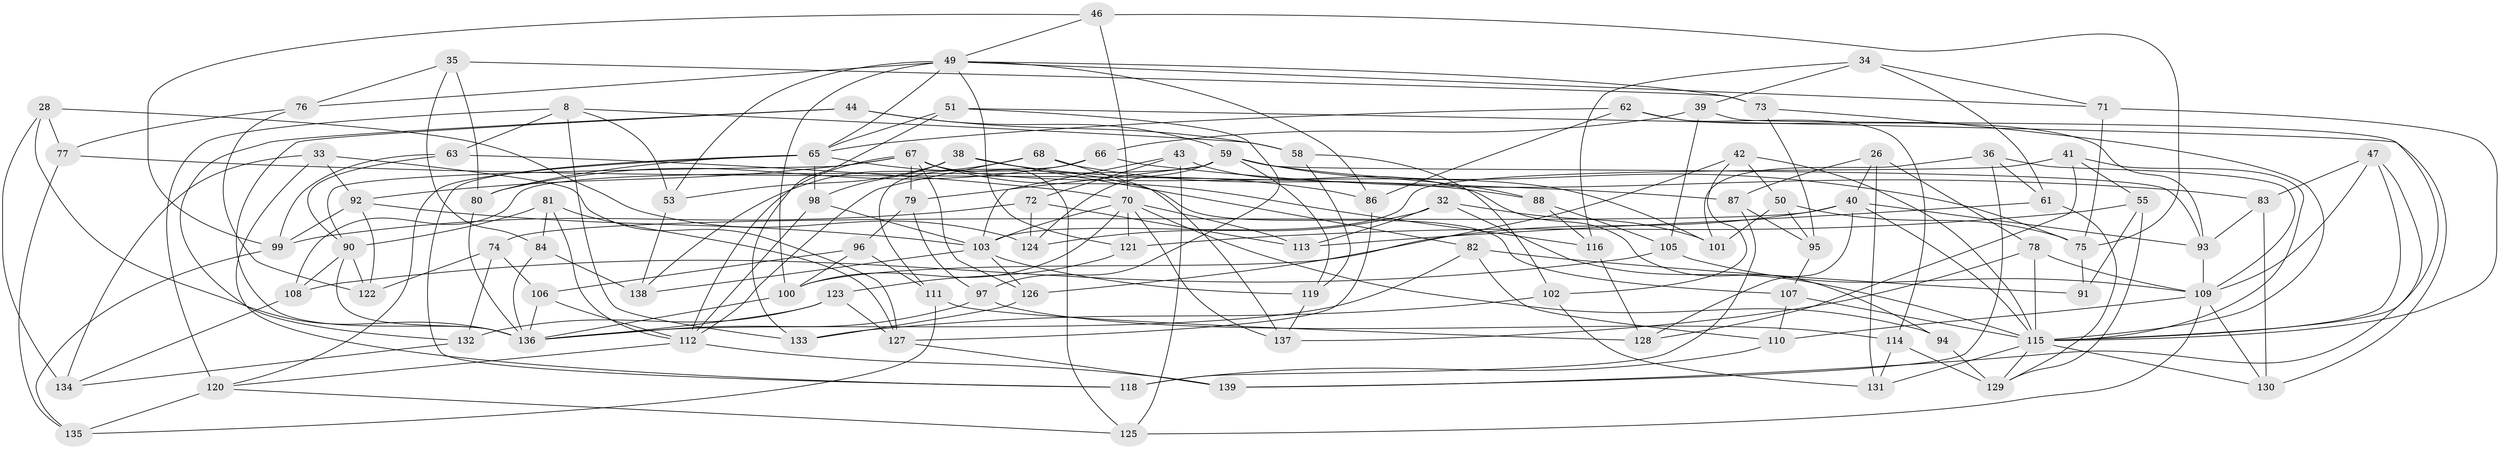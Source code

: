 // original degree distribution, {4: 1.0}
// Generated by graph-tools (version 1.1) at 2025/02/03/04/25 22:02:09]
// undirected, 97 vertices, 223 edges
graph export_dot {
graph [start="1"]
  node [color=gray90,style=filled];
  8 [super="+6"];
  26;
  28;
  32;
  33;
  34;
  35;
  36;
  38;
  39;
  40 [super="+9+12"];
  41;
  42;
  43;
  44;
  46;
  47;
  49 [super="+22+25"];
  50;
  51;
  53;
  55;
  58;
  59 [super="+21+45"];
  61;
  62;
  63;
  65 [super="+5+37"];
  66;
  67 [super="+16+60"];
  68;
  70 [super="+48"];
  71;
  72;
  73;
  74;
  75 [super="+23"];
  76;
  77;
  78;
  79;
  80;
  81;
  82;
  83;
  84;
  86;
  87;
  88;
  90 [super="+29"];
  91;
  92 [super="+52"];
  93 [super="+69"];
  94;
  95;
  96;
  97 [super="+89"];
  98;
  99 [super="+3"];
  100 [super="+30"];
  101;
  102;
  103 [super="+24+85"];
  105;
  106;
  107;
  108;
  109 [super="+14+18"];
  110;
  111;
  112 [super="+13+54"];
  113;
  114;
  115 [super="+104+56"];
  116;
  118;
  119;
  120 [super="+2"];
  121;
  122;
  123;
  124;
  125;
  126;
  127 [super="+31"];
  128;
  129 [super="+4"];
  130;
  131;
  132;
  133;
  134;
  135;
  136 [super="+1+117+15+64"];
  137;
  138;
  139 [super="+11"];
  8 -- 120 [weight=2];
  8 -- 133;
  8 -- 63;
  8 -- 58;
  8 -- 53;
  26 -- 87;
  26 -- 131;
  26 -- 78;
  26 -- 40;
  28 -- 77;
  28 -- 124;
  28 -- 134;
  28 -- 136;
  32 -- 124;
  32 -- 113;
  32 -- 101;
  32 -- 115;
  33 -- 92;
  33 -- 134;
  33 -- 127;
  33 -- 118;
  34 -- 61;
  34 -- 116;
  34 -- 71;
  34 -- 39;
  35 -- 76;
  35 -- 84;
  35 -- 80;
  35 -- 73;
  36 -- 101;
  36 -- 61;
  36 -- 139;
  36 -- 109;
  38 -- 82;
  38 -- 86;
  38 -- 98;
  38 -- 53;
  39 -- 66;
  39 -- 105;
  39 -- 115;
  40 -- 128;
  40 -- 93 [weight=2];
  40 -- 74;
  40 -- 115 [weight=2];
  40 -- 100;
  41 -- 115;
  41 -- 55;
  41 -- 128;
  41 -- 103;
  42 -- 102;
  42 -- 50;
  42 -- 126;
  42 -- 115;
  43 -- 125;
  43 -- 103;
  43 -- 94;
  43 -- 72;
  44 -- 132;
  44 -- 58;
  44 -- 136;
  44 -- 59;
  46 -- 75;
  46 -- 99;
  46 -- 70;
  46 -- 49;
  47 -- 83;
  47 -- 139;
  47 -- 109;
  47 -- 115;
  49 -- 65;
  49 -- 73;
  49 -- 53;
  49 -- 121;
  49 -- 76;
  49 -- 100 [weight=2];
  49 -- 86;
  49 -- 71;
  50 -- 75;
  50 -- 95;
  50 -- 101;
  51 -- 130;
  51 -- 97;
  51 -- 133;
  51 -- 65;
  53 -- 138;
  55 -- 121;
  55 -- 91;
  55 -- 129;
  58 -- 119;
  58 -- 102;
  59 -- 79;
  59 -- 75;
  59 -- 108;
  59 -- 93;
  59 -- 119;
  59 -- 88;
  59 -- 124;
  61 -- 113;
  61 -- 129;
  62 -- 86;
  62 -- 93;
  62 -- 114;
  62 -- 65;
  63 -- 99;
  63 -- 70;
  63 -- 90;
  65 -- 80;
  65 -- 98;
  65 -- 107;
  65 -- 120;
  65 -- 118;
  66 -- 111;
  66 -- 80;
  66 -- 83;
  67 -- 116;
  67 -- 101;
  67 -- 125;
  67 -- 126;
  67 -- 79;
  67 -- 112;
  67 -- 92;
  67 -- 90;
  68 -- 88;
  68 -- 137;
  68 -- 138;
  68 -- 112;
  70 -- 137;
  70 -- 113;
  70 -- 94;
  70 -- 121;
  70 -- 103;
  70 -- 100;
  71 -- 115;
  71 -- 75;
  72 -- 124;
  72 -- 113;
  72 -- 99;
  73 -- 95;
  73 -- 115;
  74 -- 106;
  74 -- 122;
  74 -- 132;
  75 -- 91 [weight=2];
  76 -- 77;
  76 -- 122;
  77 -- 135;
  77 -- 87;
  78 -- 137;
  78 -- 109;
  78 -- 115;
  79 -- 96;
  79 -- 97;
  80 -- 136;
  81 -- 112;
  81 -- 84;
  81 -- 127;
  81 -- 90;
  82 -- 110;
  82 -- 91;
  82 -- 136;
  83 -- 93;
  83 -- 130;
  84 -- 138;
  84 -- 136;
  86 -- 127;
  87 -- 95;
  87 -- 118;
  88 -- 116;
  88 -- 105;
  90 -- 122;
  90 -- 108;
  90 -- 136 [weight=3];
  92 -- 99 [weight=2];
  92 -- 122;
  92 -- 103;
  93 -- 109;
  94 -- 129 [weight=2];
  95 -- 107;
  96 -- 100;
  96 -- 106;
  96 -- 111;
  97 -- 136 [weight=3];
  97 -- 114;
  98 -- 103;
  98 -- 112;
  99 -- 135;
  100 -- 136;
  102 -- 133;
  102 -- 131;
  103 -- 138;
  103 -- 119;
  103 -- 126;
  105 -- 108;
  105 -- 109;
  106 -- 112;
  106 -- 136;
  107 -- 110;
  107 -- 115;
  108 -- 134;
  109 -- 125;
  109 -- 130;
  109 -- 110;
  110 -- 118;
  111 -- 128;
  111 -- 135;
  112 -- 139 [weight=2];
  112 -- 120;
  114 -- 131;
  114 -- 129;
  115 -- 129;
  115 -- 130;
  115 -- 131;
  116 -- 128;
  119 -- 137;
  120 -- 125;
  120 -- 135;
  121 -- 123;
  123 -- 127;
  123 -- 132;
  123 -- 136;
  126 -- 133;
  127 -- 139 [weight=2];
  132 -- 134;
}
